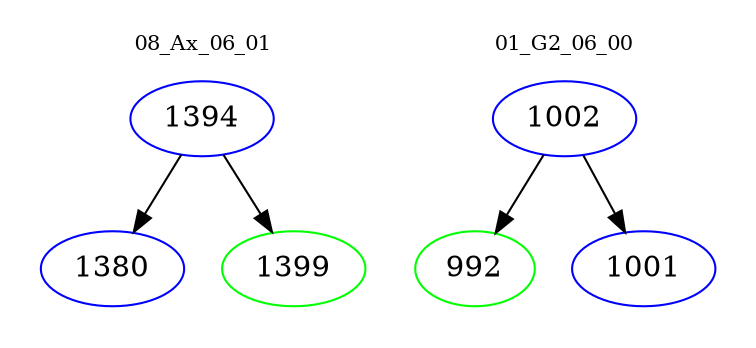 digraph{
subgraph cluster_0 {
color = white
label = "08_Ax_06_01";
fontsize=10;
T0_1394 [label="1394", color="blue"]
T0_1394 -> T0_1380 [color="black"]
T0_1380 [label="1380", color="blue"]
T0_1394 -> T0_1399 [color="black"]
T0_1399 [label="1399", color="green"]
}
subgraph cluster_1 {
color = white
label = "01_G2_06_00";
fontsize=10;
T1_1002 [label="1002", color="blue"]
T1_1002 -> T1_992 [color="black"]
T1_992 [label="992", color="green"]
T1_1002 -> T1_1001 [color="black"]
T1_1001 [label="1001", color="blue"]
}
}
